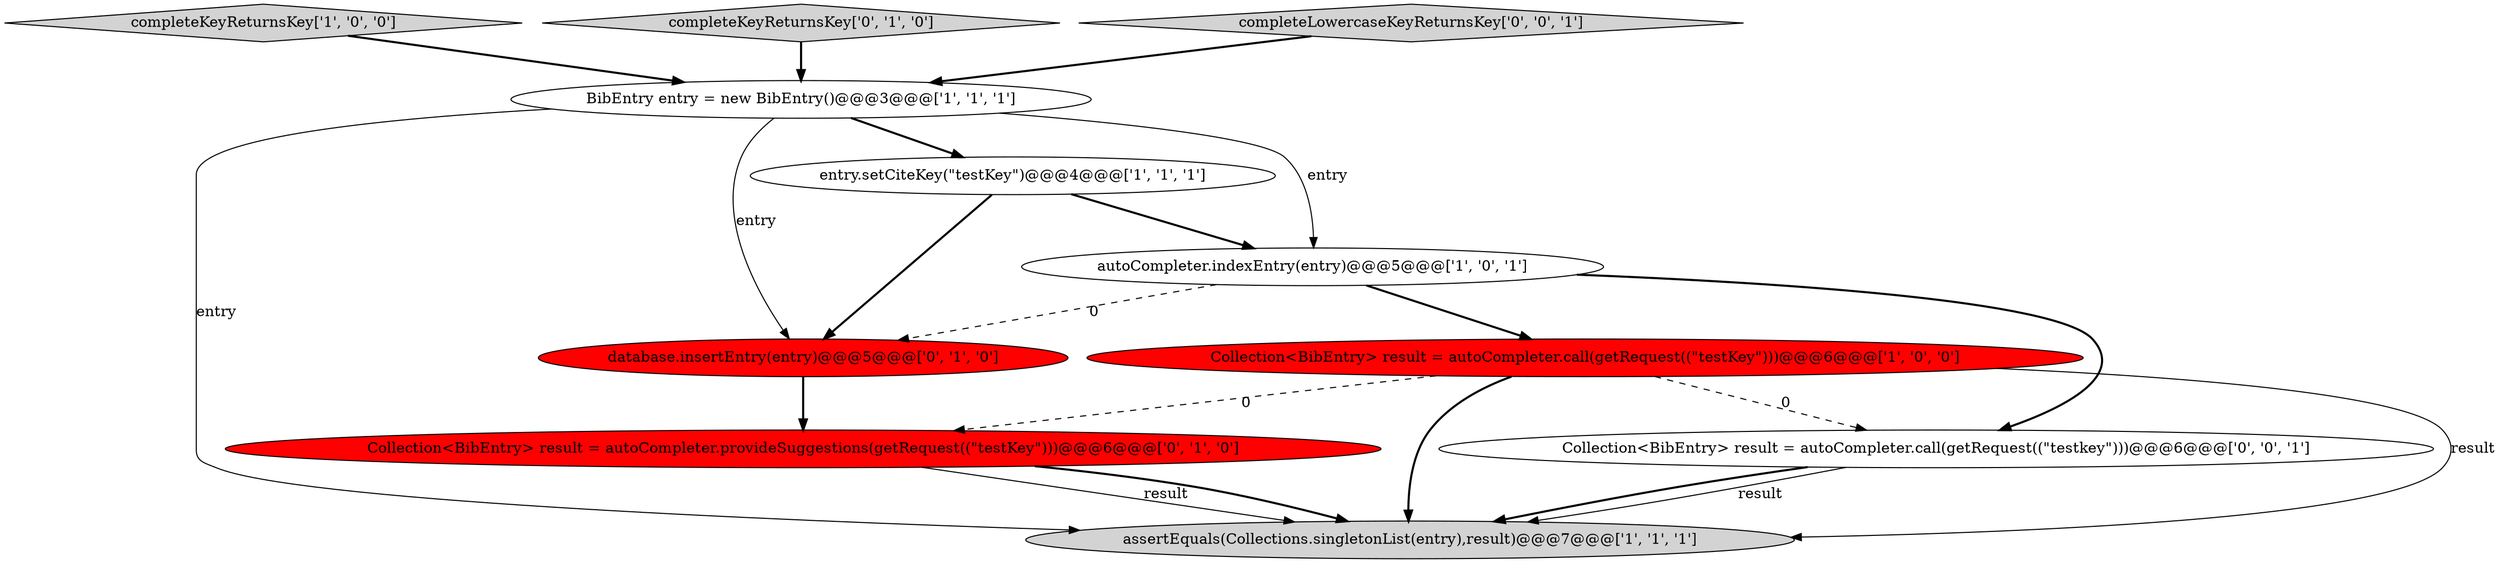 digraph {
0 [style = filled, label = "assertEquals(Collections.singletonList(entry),result)@@@7@@@['1', '1', '1']", fillcolor = lightgray, shape = ellipse image = "AAA0AAABBB1BBB"];
2 [style = filled, label = "entry.setCiteKey(\"testKey\")@@@4@@@['1', '1', '1']", fillcolor = white, shape = ellipse image = "AAA0AAABBB1BBB"];
7 [style = filled, label = "database.insertEntry(entry)@@@5@@@['0', '1', '0']", fillcolor = red, shape = ellipse image = "AAA1AAABBB2BBB"];
6 [style = filled, label = "Collection<BibEntry> result = autoCompleter.provideSuggestions(getRequest((\"testKey\")))@@@6@@@['0', '1', '0']", fillcolor = red, shape = ellipse image = "AAA1AAABBB2BBB"];
10 [style = filled, label = "Collection<BibEntry> result = autoCompleter.call(getRequest((\"testkey\")))@@@6@@@['0', '0', '1']", fillcolor = white, shape = ellipse image = "AAA0AAABBB3BBB"];
4 [style = filled, label = "completeKeyReturnsKey['1', '0', '0']", fillcolor = lightgray, shape = diamond image = "AAA0AAABBB1BBB"];
8 [style = filled, label = "completeKeyReturnsKey['0', '1', '0']", fillcolor = lightgray, shape = diamond image = "AAA0AAABBB2BBB"];
9 [style = filled, label = "completeLowercaseKeyReturnsKey['0', '0', '1']", fillcolor = lightgray, shape = diamond image = "AAA0AAABBB3BBB"];
5 [style = filled, label = "BibEntry entry = new BibEntry()@@@3@@@['1', '1', '1']", fillcolor = white, shape = ellipse image = "AAA0AAABBB1BBB"];
3 [style = filled, label = "Collection<BibEntry> result = autoCompleter.call(getRequest((\"testKey\")))@@@6@@@['1', '0', '0']", fillcolor = red, shape = ellipse image = "AAA1AAABBB1BBB"];
1 [style = filled, label = "autoCompleter.indexEntry(entry)@@@5@@@['1', '0', '1']", fillcolor = white, shape = ellipse image = "AAA0AAABBB1BBB"];
3->6 [style = dashed, label="0"];
5->1 [style = solid, label="entry"];
2->1 [style = bold, label=""];
1->3 [style = bold, label=""];
6->0 [style = solid, label="result"];
6->0 [style = bold, label=""];
3->0 [style = bold, label=""];
5->2 [style = bold, label=""];
8->5 [style = bold, label=""];
3->0 [style = solid, label="result"];
10->0 [style = bold, label=""];
7->6 [style = bold, label=""];
9->5 [style = bold, label=""];
3->10 [style = dashed, label="0"];
2->7 [style = bold, label=""];
10->0 [style = solid, label="result"];
5->0 [style = solid, label="entry"];
1->7 [style = dashed, label="0"];
1->10 [style = bold, label=""];
4->5 [style = bold, label=""];
5->7 [style = solid, label="entry"];
}

